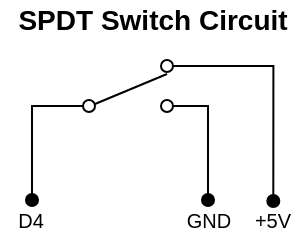 <mxfile version="13.10.4" type="google"><diagram id="xuWLzZDTiyleS_PGpUuq" name="Page-1"><mxGraphModel dx="346" dy="206" grid="1" gridSize="10" guides="1" tooltips="1" connect="1" arrows="1" fold="1" page="1" pageScale="1" pageWidth="850" pageHeight="1100" math="0" shadow="0"><root><mxCell id="0"/><mxCell id="1" parent="0"/><mxCell id="tToCL8Tgh-Rbu31CWjR_-4" style="edgeStyle=orthogonalEdgeStyle;rounded=0;orthogonalLoop=1;jettySize=auto;html=1;exitX=1;exitY=0.115;exitDx=0;exitDy=0;exitPerimeter=0;entryX=0.522;entryY=0.025;entryDx=0;entryDy=0;entryPerimeter=0;fontSize=10;endArrow=oval;endFill=1;" parent="1" target="tToCL8Tgh-Rbu31CWjR_-2" edge="1" source="vzQeokRNnHDszifjWMxy-1"><mxGeometry relative="1" as="geometry"><mxPoint x="150" y="75.96" as="sourcePoint"/><Array as="points"><mxPoint x="161" y="43"/></Array></mxGeometry></mxCell><mxCell id="tToCL8Tgh-Rbu31CWjR_-2" value="+5V" style="text;html=1;align=center;verticalAlign=middle;resizable=0;points=[];autosize=1;fontSize=10;" parent="1" vertex="1"><mxGeometry x="145" y="110" width="30" height="20" as="geometry"/></mxCell><mxCell id="tToCL8Tgh-Rbu31CWjR_-3" value="GND" style="text;html=1;align=center;verticalAlign=middle;resizable=0;points=[];autosize=1;fontSize=10;" parent="1" vertex="1"><mxGeometry x="108" y="110" width="40" height="20" as="geometry"/></mxCell><mxCell id="tToCL8Tgh-Rbu31CWjR_-8" value="D4" style="text;html=1;align=center;verticalAlign=middle;resizable=0;points=[];autosize=1;fontSize=10;" parent="1" vertex="1"><mxGeometry x="24" y="110" width="30" height="20" as="geometry"/></mxCell><mxCell id="tToCL8Tgh-Rbu31CWjR_-14" value="SPDT Switch Circuit" style="text;html=1;align=center;verticalAlign=middle;resizable=0;points=[];autosize=1;fontSize=14;fontStyle=1" parent="1" vertex="1"><mxGeometry x="25" y="10" width="150" height="20" as="geometry"/></mxCell><mxCell id="vzQeokRNnHDszifjWMxy-4" style="edgeStyle=orthogonalEdgeStyle;rounded=0;orthogonalLoop=1;jettySize=auto;html=1;exitX=0;exitY=0.885;exitDx=0;exitDy=0;exitPerimeter=0;endArrow=oval;endFill=1;" edge="1" parent="1"><mxGeometry relative="1" as="geometry"><mxPoint x="51.5" y="63.01" as="sourcePoint"/><mxPoint x="40" y="110" as="targetPoint"/><Array as="points"><mxPoint x="40" y="63"/></Array></mxGeometry></mxCell><mxCell id="vzQeokRNnHDszifjWMxy-5" style="edgeStyle=orthogonalEdgeStyle;rounded=0;orthogonalLoop=1;jettySize=auto;html=1;endArrow=oval;endFill=1;exitX=1;exitY=0.885;exitDx=0;exitDy=0;exitPerimeter=0;" edge="1" parent="1" source="vzQeokRNnHDszifjWMxy-1"><mxGeometry relative="1" as="geometry"><mxPoint x="128" y="63" as="sourcePoint"/><mxPoint x="128" y="110" as="targetPoint"/><Array as="points"><mxPoint x="128" y="63"/></Array></mxGeometry></mxCell><mxCell id="vzQeokRNnHDszifjWMxy-1" value="" style="pointerEvents=1;verticalLabelPosition=bottom;shadow=0;dashed=0;align=center;html=1;verticalAlign=top;shape=mxgraph.electrical.electro-mechanical.2-way_switch;" vertex="1" parent="1"><mxGeometry x="50.5" y="40" width="75" height="26" as="geometry"/></mxCell></root></mxGraphModel></diagram></mxfile>